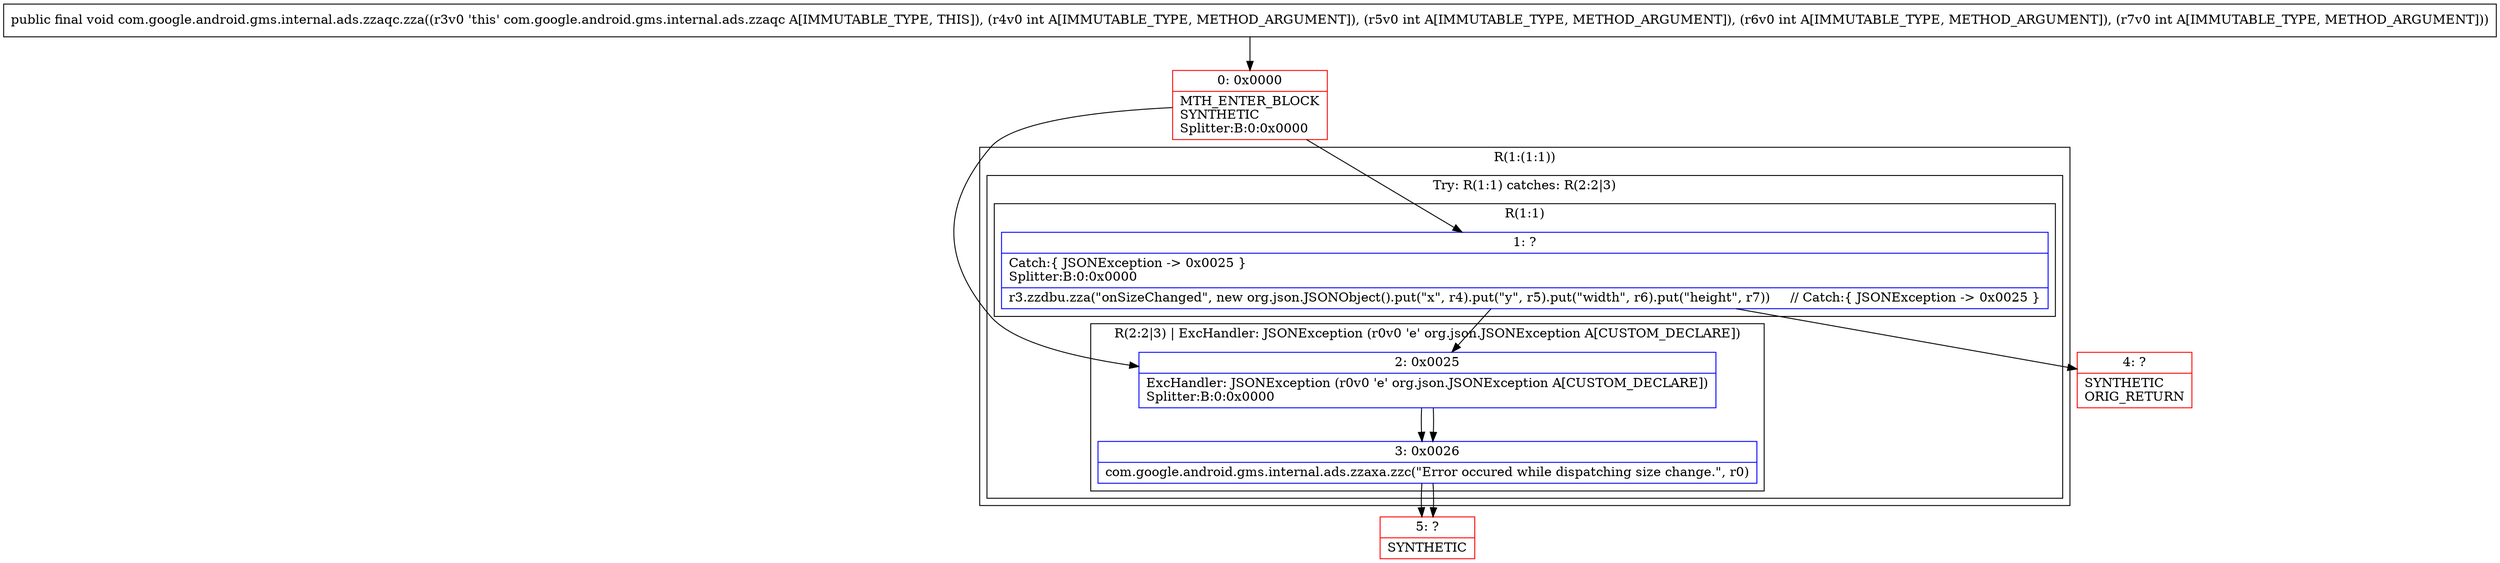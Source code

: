 digraph "CFG forcom.google.android.gms.internal.ads.zzaqc.zza(IIII)V" {
subgraph cluster_Region_1994893126 {
label = "R(1:(1:1))";
node [shape=record,color=blue];
subgraph cluster_TryCatchRegion_1917852982 {
label = "Try: R(1:1) catches: R(2:2|3)";
node [shape=record,color=blue];
subgraph cluster_Region_890809971 {
label = "R(1:1)";
node [shape=record,color=blue];
Node_1 [shape=record,label="{1\:\ ?|Catch:\{ JSONException \-\> 0x0025 \}\lSplitter:B:0:0x0000\l|r3.zzdbu.zza(\"onSizeChanged\", new org.json.JSONObject().put(\"x\", r4).put(\"y\", r5).put(\"width\", r6).put(\"height\", r7))     \/\/ Catch:\{ JSONException \-\> 0x0025 \}\l}"];
}
subgraph cluster_Region_445573495 {
label = "R(2:2|3) | ExcHandler: JSONException (r0v0 'e' org.json.JSONException A[CUSTOM_DECLARE])\l";
node [shape=record,color=blue];
Node_2 [shape=record,label="{2\:\ 0x0025|ExcHandler: JSONException (r0v0 'e' org.json.JSONException A[CUSTOM_DECLARE])\lSplitter:B:0:0x0000\l}"];
Node_3 [shape=record,label="{3\:\ 0x0026|com.google.android.gms.internal.ads.zzaxa.zzc(\"Error occured while dispatching size change.\", r0)\l}"];
}
}
}
subgraph cluster_Region_445573495 {
label = "R(2:2|3) | ExcHandler: JSONException (r0v0 'e' org.json.JSONException A[CUSTOM_DECLARE])\l";
node [shape=record,color=blue];
Node_2 [shape=record,label="{2\:\ 0x0025|ExcHandler: JSONException (r0v0 'e' org.json.JSONException A[CUSTOM_DECLARE])\lSplitter:B:0:0x0000\l}"];
Node_3 [shape=record,label="{3\:\ 0x0026|com.google.android.gms.internal.ads.zzaxa.zzc(\"Error occured while dispatching size change.\", r0)\l}"];
}
Node_0 [shape=record,color=red,label="{0\:\ 0x0000|MTH_ENTER_BLOCK\lSYNTHETIC\lSplitter:B:0:0x0000\l}"];
Node_4 [shape=record,color=red,label="{4\:\ ?|SYNTHETIC\lORIG_RETURN\l}"];
Node_5 [shape=record,color=red,label="{5\:\ ?|SYNTHETIC\l}"];
MethodNode[shape=record,label="{public final void com.google.android.gms.internal.ads.zzaqc.zza((r3v0 'this' com.google.android.gms.internal.ads.zzaqc A[IMMUTABLE_TYPE, THIS]), (r4v0 int A[IMMUTABLE_TYPE, METHOD_ARGUMENT]), (r5v0 int A[IMMUTABLE_TYPE, METHOD_ARGUMENT]), (r6v0 int A[IMMUTABLE_TYPE, METHOD_ARGUMENT]), (r7v0 int A[IMMUTABLE_TYPE, METHOD_ARGUMENT])) }"];
MethodNode -> Node_0;
Node_1 -> Node_2;
Node_1 -> Node_4;
Node_2 -> Node_3;
Node_3 -> Node_5;
Node_2 -> Node_3;
Node_3 -> Node_5;
Node_0 -> Node_1;
Node_0 -> Node_2;
}

